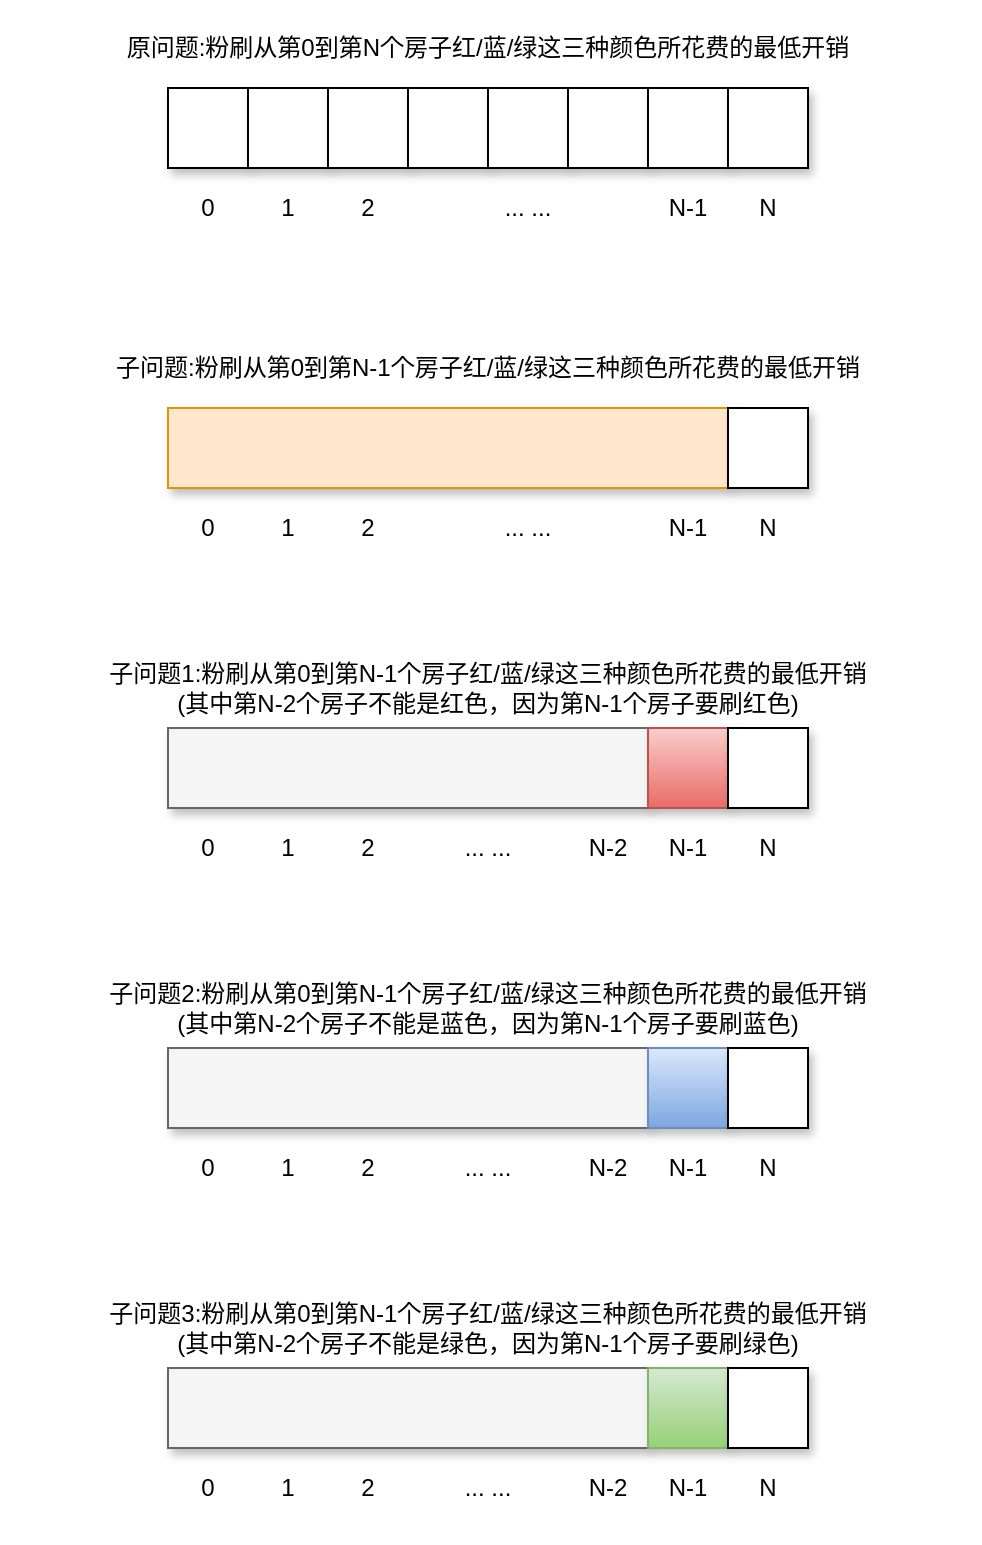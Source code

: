 <mxfile version="15.9.4" type="github">
  <diagram id="SVGDd0DbnBZiqsVmICR7" name="第 1 页">
    <mxGraphModel dx="1426" dy="771" grid="1" gridSize="10" guides="1" tooltips="1" connect="1" arrows="1" fold="1" page="1" pageScale="1" pageWidth="827" pageHeight="1169" math="0" shadow="0">
      <root>
        <mxCell id="0" />
        <mxCell id="1" parent="0" />
        <mxCell id="JjnWdpa1GhNg0SZbW0dm-36" value="" style="rounded=0;whiteSpace=wrap;html=1;glass=0;shadow=1;fillColor=#f5f5f5;strokeColor=#666666;fontColor=#333333;" vertex="1" parent="1">
          <mxGeometry x="120" y="720" width="240" height="40" as="geometry" />
        </mxCell>
        <mxCell id="JjnWdpa1GhNg0SZbW0dm-27" value="" style="rounded=0;whiteSpace=wrap;html=1;glass=0;shadow=1;fillColor=#f5f5f5;strokeColor=#666666;fontColor=#333333;" vertex="1" parent="1">
          <mxGeometry x="120" y="560" width="240" height="40" as="geometry" />
        </mxCell>
        <mxCell id="JjnWdpa1GhNg0SZbW0dm-1" value="" style="rounded=0;whiteSpace=wrap;html=1;glass=0;shadow=1;fillColor=#f5f5f5;strokeColor=#666666;fontColor=#333333;" vertex="1" parent="1">
          <mxGeometry x="120" y="400" width="240" height="40" as="geometry" />
        </mxCell>
        <mxCell id="JjnWdpa1GhNg0SZbW0dm-75" value="" style="rounded=0;whiteSpace=wrap;html=1;glass=0;shadow=1;fillColor=#d5e8d4;gradientColor=#97d077;strokeColor=#82b366;" vertex="1" parent="1">
          <mxGeometry x="360" y="720" width="40" height="40" as="geometry" />
        </mxCell>
        <mxCell id="JjnWdpa1GhNg0SZbW0dm-73" value="" style="rounded=0;whiteSpace=wrap;html=1;glass=0;shadow=1;fillColor=#f8cecc;strokeColor=#b85450;gradientColor=#ea6b66;" vertex="1" parent="1">
          <mxGeometry x="360" y="400" width="40" height="40" as="geometry" />
        </mxCell>
        <mxCell id="JjnWdpa1GhNg0SZbW0dm-74" value="" style="rounded=0;whiteSpace=wrap;html=1;glass=0;shadow=1;fillColor=#dae8fc;gradientColor=#7ea6e0;strokeColor=#6c8ebf;" vertex="1" parent="1">
          <mxGeometry x="360" y="560" width="40" height="40" as="geometry" />
        </mxCell>
        <mxCell id="JjnWdpa1GhNg0SZbW0dm-45" value="" style="rounded=0;whiteSpace=wrap;html=1;glass=0;shadow=1;" vertex="1" parent="1">
          <mxGeometry x="120" y="80" width="40" height="40" as="geometry" />
        </mxCell>
        <mxCell id="JjnWdpa1GhNg0SZbW0dm-55" value="" style="rounded=0;whiteSpace=wrap;html=1;glass=0;shadow=1;" vertex="1" parent="1">
          <mxGeometry x="160" y="80" width="40" height="40" as="geometry" />
        </mxCell>
        <mxCell id="JjnWdpa1GhNg0SZbW0dm-10" value="0" style="rounded=0;whiteSpace=wrap;html=1;glass=0;shadow=1;opacity=0;" vertex="1" parent="1">
          <mxGeometry x="120" y="440" width="40" height="40" as="geometry" />
        </mxCell>
        <mxCell id="JjnWdpa1GhNg0SZbW0dm-11" value="1" style="rounded=0;whiteSpace=wrap;html=1;glass=0;shadow=1;opacity=0;" vertex="1" parent="1">
          <mxGeometry x="160" y="440" width="40" height="40" as="geometry" />
        </mxCell>
        <mxCell id="JjnWdpa1GhNg0SZbW0dm-12" value="2" style="rounded=0;whiteSpace=wrap;html=1;glass=0;shadow=1;opacity=0;" vertex="1" parent="1">
          <mxGeometry x="200" y="440" width="40" height="40" as="geometry" />
        </mxCell>
        <mxCell id="JjnWdpa1GhNg0SZbW0dm-13" value="... ..." style="rounded=0;whiteSpace=wrap;html=1;glass=0;shadow=1;opacity=0;" vertex="1" parent="1">
          <mxGeometry x="240" y="440" width="80" height="40" as="geometry" />
        </mxCell>
        <mxCell id="JjnWdpa1GhNg0SZbW0dm-16" value="N-1" style="rounded=0;whiteSpace=wrap;html=1;glass=0;shadow=1;opacity=0;" vertex="1" parent="1">
          <mxGeometry x="360" y="440" width="40" height="40" as="geometry" />
        </mxCell>
        <mxCell id="JjnWdpa1GhNg0SZbW0dm-17" value="N" style="rounded=0;whiteSpace=wrap;html=1;glass=0;shadow=1;opacity=0;" vertex="1" parent="1">
          <mxGeometry x="400" y="440" width="40" height="40" as="geometry" />
        </mxCell>
        <mxCell id="JjnWdpa1GhNg0SZbW0dm-29" value="0" style="rounded=0;whiteSpace=wrap;html=1;glass=0;shadow=1;opacity=0;" vertex="1" parent="1">
          <mxGeometry x="120" y="600" width="40" height="40" as="geometry" />
        </mxCell>
        <mxCell id="JjnWdpa1GhNg0SZbW0dm-30" value="1" style="rounded=0;whiteSpace=wrap;html=1;glass=0;shadow=1;opacity=0;" vertex="1" parent="1">
          <mxGeometry x="160" y="600" width="40" height="40" as="geometry" />
        </mxCell>
        <mxCell id="JjnWdpa1GhNg0SZbW0dm-31" value="2" style="rounded=0;whiteSpace=wrap;html=1;glass=0;shadow=1;opacity=0;" vertex="1" parent="1">
          <mxGeometry x="200" y="600" width="40" height="40" as="geometry" />
        </mxCell>
        <mxCell id="JjnWdpa1GhNg0SZbW0dm-32" value="... ..." style="rounded=0;whiteSpace=wrap;html=1;glass=0;shadow=1;opacity=0;" vertex="1" parent="1">
          <mxGeometry x="240" y="600" width="80" height="40" as="geometry" />
        </mxCell>
        <mxCell id="JjnWdpa1GhNg0SZbW0dm-33" value="N-1" style="rounded=0;whiteSpace=wrap;html=1;glass=0;shadow=1;opacity=0;" vertex="1" parent="1">
          <mxGeometry x="360" y="600" width="40" height="40" as="geometry" />
        </mxCell>
        <mxCell id="JjnWdpa1GhNg0SZbW0dm-34" value="N" style="rounded=0;whiteSpace=wrap;html=1;glass=0;shadow=1;opacity=0;" vertex="1" parent="1">
          <mxGeometry x="400" y="600" width="40" height="40" as="geometry" />
        </mxCell>
        <mxCell id="JjnWdpa1GhNg0SZbW0dm-38" value="0" style="rounded=0;whiteSpace=wrap;html=1;glass=0;shadow=1;opacity=0;" vertex="1" parent="1">
          <mxGeometry x="120" y="760" width="40" height="40" as="geometry" />
        </mxCell>
        <mxCell id="JjnWdpa1GhNg0SZbW0dm-39" value="1" style="rounded=0;whiteSpace=wrap;html=1;glass=0;shadow=1;opacity=0;" vertex="1" parent="1">
          <mxGeometry x="160" y="760" width="40" height="40" as="geometry" />
        </mxCell>
        <mxCell id="JjnWdpa1GhNg0SZbW0dm-40" value="2" style="rounded=0;whiteSpace=wrap;html=1;glass=0;shadow=1;opacity=0;" vertex="1" parent="1">
          <mxGeometry x="200" y="760" width="40" height="40" as="geometry" />
        </mxCell>
        <mxCell id="JjnWdpa1GhNg0SZbW0dm-41" value="... ..." style="rounded=0;whiteSpace=wrap;html=1;glass=0;shadow=1;opacity=0;" vertex="1" parent="1">
          <mxGeometry x="240" y="760" width="80" height="40" as="geometry" />
        </mxCell>
        <mxCell id="JjnWdpa1GhNg0SZbW0dm-42" value="N-1" style="rounded=0;whiteSpace=wrap;html=1;glass=0;shadow=1;opacity=0;" vertex="1" parent="1">
          <mxGeometry x="360" y="760" width="40" height="40" as="geometry" />
        </mxCell>
        <mxCell id="JjnWdpa1GhNg0SZbW0dm-43" value="N" style="rounded=0;whiteSpace=wrap;html=1;glass=0;shadow=1;opacity=0;" vertex="1" parent="1">
          <mxGeometry x="400" y="760" width="40" height="40" as="geometry" />
        </mxCell>
        <mxCell id="JjnWdpa1GhNg0SZbW0dm-47" value="0" style="rounded=0;whiteSpace=wrap;html=1;glass=0;shadow=1;opacity=0;" vertex="1" parent="1">
          <mxGeometry x="120" y="120" width="40" height="40" as="geometry" />
        </mxCell>
        <mxCell id="JjnWdpa1GhNg0SZbW0dm-48" value="1" style="rounded=0;whiteSpace=wrap;html=1;glass=0;shadow=1;opacity=0;" vertex="1" parent="1">
          <mxGeometry x="160" y="120" width="40" height="40" as="geometry" />
        </mxCell>
        <mxCell id="JjnWdpa1GhNg0SZbW0dm-49" value="2" style="rounded=0;whiteSpace=wrap;html=1;glass=0;shadow=1;opacity=0;" vertex="1" parent="1">
          <mxGeometry x="200" y="120" width="40" height="40" as="geometry" />
        </mxCell>
        <mxCell id="JjnWdpa1GhNg0SZbW0dm-50" value="... ..." style="rounded=0;whiteSpace=wrap;html=1;glass=0;shadow=1;opacity=0;" vertex="1" parent="1">
          <mxGeometry x="240" y="120" width="120" height="40" as="geometry" />
        </mxCell>
        <mxCell id="JjnWdpa1GhNg0SZbW0dm-51" value="N-1" style="rounded=0;whiteSpace=wrap;html=1;glass=0;shadow=1;opacity=0;" vertex="1" parent="1">
          <mxGeometry x="360" y="120" width="40" height="40" as="geometry" />
        </mxCell>
        <mxCell id="JjnWdpa1GhNg0SZbW0dm-52" value="N" style="rounded=0;whiteSpace=wrap;html=1;glass=0;shadow=1;opacity=0;" vertex="1" parent="1">
          <mxGeometry x="400" y="120" width="40" height="40" as="geometry" />
        </mxCell>
        <mxCell id="JjnWdpa1GhNg0SZbW0dm-54" value="" style="rounded=0;whiteSpace=wrap;html=1;glass=0;shadow=1;" vertex="1" parent="1">
          <mxGeometry x="200" y="80" width="40" height="40" as="geometry" />
        </mxCell>
        <mxCell id="JjnWdpa1GhNg0SZbW0dm-57" value="" style="rounded=0;whiteSpace=wrap;html=1;glass=0;shadow=1;" vertex="1" parent="1">
          <mxGeometry x="240" y="80" width="40" height="40" as="geometry" />
        </mxCell>
        <mxCell id="JjnWdpa1GhNg0SZbW0dm-56" value="" style="rounded=0;whiteSpace=wrap;html=1;glass=0;shadow=1;" vertex="1" parent="1">
          <mxGeometry x="280" y="80" width="40" height="40" as="geometry" />
        </mxCell>
        <mxCell id="JjnWdpa1GhNg0SZbW0dm-58" value="" style="rounded=0;whiteSpace=wrap;html=1;glass=0;shadow=1;" vertex="1" parent="1">
          <mxGeometry x="320" y="80" width="40" height="40" as="geometry" />
        </mxCell>
        <mxCell id="JjnWdpa1GhNg0SZbW0dm-53" value="" style="rounded=0;whiteSpace=wrap;html=1;glass=0;shadow=1;" vertex="1" parent="1">
          <mxGeometry x="360" y="80" width="40" height="40" as="geometry" />
        </mxCell>
        <mxCell id="JjnWdpa1GhNg0SZbW0dm-46" value="" style="rounded=0;whiteSpace=wrap;html=1;glass=0;shadow=1;" vertex="1" parent="1">
          <mxGeometry x="400" y="80" width="40" height="40" as="geometry" />
        </mxCell>
        <mxCell id="JjnWdpa1GhNg0SZbW0dm-59" value="原问题:粉刷从第0到第N个房子红/蓝/绿这三种颜色所花费的最低开销" style="text;html=1;strokeColor=none;fillColor=none;align=center;verticalAlign=middle;whiteSpace=wrap;rounded=0;shadow=1;glass=0;opacity=0;" vertex="1" parent="1">
          <mxGeometry x="40" y="40" width="480" height="40" as="geometry" />
        </mxCell>
        <mxCell id="JjnWdpa1GhNg0SZbW0dm-60" value="子问题1:粉刷从第0到第N-1个房子红/蓝/绿这三种颜色所花费的最低开销&lt;br&gt;(其中第N-2个房子不能是红色，因为第N-1个房子要刷红色)" style="text;html=1;strokeColor=none;fillColor=none;align=center;verticalAlign=middle;whiteSpace=wrap;rounded=0;shadow=1;glass=0;opacity=0;" vertex="1" parent="1">
          <mxGeometry x="40" y="360" width="480" height="40" as="geometry" />
        </mxCell>
        <mxCell id="JjnWdpa1GhNg0SZbW0dm-61" value="子问题2:粉刷从第0到第N-1个房子红/蓝/绿这三种颜色所花费的最低开销&lt;br&gt;(其中第N-2个房子不能是蓝色，因为第N-1个房子要刷蓝色)" style="text;html=1;strokeColor=none;fillColor=none;align=center;verticalAlign=middle;whiteSpace=wrap;rounded=0;shadow=1;glass=0;opacity=0;" vertex="1" parent="1">
          <mxGeometry x="40" y="520" width="480" height="40" as="geometry" />
        </mxCell>
        <mxCell id="JjnWdpa1GhNg0SZbW0dm-62" value="子问题3:粉刷从第0到第N-1个房子红/蓝/绿这三种颜色所花费的最低开销&lt;br&gt;(其中第N-2个房子不能是绿色，因为第N-1个房子要刷绿色)" style="text;html=1;strokeColor=none;fillColor=none;align=center;verticalAlign=middle;whiteSpace=wrap;rounded=0;shadow=1;glass=0;opacity=0;" vertex="1" parent="1">
          <mxGeometry x="40" y="680" width="480" height="40" as="geometry" />
        </mxCell>
        <mxCell id="JjnWdpa1GhNg0SZbW0dm-63" value="" style="rounded=0;whiteSpace=wrap;html=1;glass=0;shadow=1;fillColor=#ffe6cc;strokeColor=#d79b00;" vertex="1" parent="1">
          <mxGeometry x="120" y="240" width="280" height="40" as="geometry" />
        </mxCell>
        <mxCell id="JjnWdpa1GhNg0SZbW0dm-65" value="0" style="rounded=0;whiteSpace=wrap;html=1;glass=0;shadow=1;opacity=0;" vertex="1" parent="1">
          <mxGeometry x="120" y="280" width="40" height="40" as="geometry" />
        </mxCell>
        <mxCell id="JjnWdpa1GhNg0SZbW0dm-66" value="1" style="rounded=0;whiteSpace=wrap;html=1;glass=0;shadow=1;opacity=0;" vertex="1" parent="1">
          <mxGeometry x="160" y="280" width="40" height="40" as="geometry" />
        </mxCell>
        <mxCell id="JjnWdpa1GhNg0SZbW0dm-67" value="2" style="rounded=0;whiteSpace=wrap;html=1;glass=0;shadow=1;opacity=0;" vertex="1" parent="1">
          <mxGeometry x="200" y="280" width="40" height="40" as="geometry" />
        </mxCell>
        <mxCell id="JjnWdpa1GhNg0SZbW0dm-68" value="... ..." style="rounded=0;whiteSpace=wrap;html=1;glass=0;shadow=1;opacity=0;" vertex="1" parent="1">
          <mxGeometry x="240" y="280" width="120" height="40" as="geometry" />
        </mxCell>
        <mxCell id="JjnWdpa1GhNg0SZbW0dm-69" value="N-1" style="rounded=0;whiteSpace=wrap;html=1;glass=0;shadow=1;opacity=0;" vertex="1" parent="1">
          <mxGeometry x="360" y="280" width="40" height="40" as="geometry" />
        </mxCell>
        <mxCell id="JjnWdpa1GhNg0SZbW0dm-70" value="N" style="rounded=0;whiteSpace=wrap;html=1;glass=0;shadow=1;opacity=0;" vertex="1" parent="1">
          <mxGeometry x="400" y="280" width="40" height="40" as="geometry" />
        </mxCell>
        <mxCell id="JjnWdpa1GhNg0SZbW0dm-72" value="子问题:粉刷从第0到第N-1个房子红/蓝/绿这三种颜色所花费的最低开销" style="text;html=1;strokeColor=none;fillColor=none;align=center;verticalAlign=middle;whiteSpace=wrap;rounded=0;shadow=1;glass=0;opacity=0;" vertex="1" parent="1">
          <mxGeometry x="40" y="200" width="480" height="40" as="geometry" />
        </mxCell>
        <mxCell id="JjnWdpa1GhNg0SZbW0dm-64" value="" style="rounded=0;whiteSpace=wrap;html=1;glass=0;shadow=1;" vertex="1" parent="1">
          <mxGeometry x="400" y="240" width="40" height="40" as="geometry" />
        </mxCell>
        <mxCell id="JjnWdpa1GhNg0SZbW0dm-9" value="" style="rounded=0;whiteSpace=wrap;html=1;glass=0;shadow=1;" vertex="1" parent="1">
          <mxGeometry x="400" y="400" width="40" height="40" as="geometry" />
        </mxCell>
        <mxCell id="JjnWdpa1GhNg0SZbW0dm-28" value="" style="rounded=0;whiteSpace=wrap;html=1;glass=0;shadow=1;" vertex="1" parent="1">
          <mxGeometry x="400" y="560" width="40" height="40" as="geometry" />
        </mxCell>
        <mxCell id="JjnWdpa1GhNg0SZbW0dm-37" value="" style="rounded=0;whiteSpace=wrap;html=1;glass=0;shadow=1;" vertex="1" parent="1">
          <mxGeometry x="400" y="720" width="40" height="40" as="geometry" />
        </mxCell>
        <mxCell id="JjnWdpa1GhNg0SZbW0dm-76" value="N-2" style="rounded=0;whiteSpace=wrap;html=1;glass=0;shadow=1;opacity=0;" vertex="1" parent="1">
          <mxGeometry x="320" y="440" width="40" height="40" as="geometry" />
        </mxCell>
        <mxCell id="JjnWdpa1GhNg0SZbW0dm-77" value="N-2" style="rounded=0;whiteSpace=wrap;html=1;glass=0;shadow=1;opacity=0;" vertex="1" parent="1">
          <mxGeometry x="320" y="600" width="40" height="40" as="geometry" />
        </mxCell>
        <mxCell id="JjnWdpa1GhNg0SZbW0dm-78" value="N-2" style="rounded=0;whiteSpace=wrap;html=1;glass=0;shadow=1;opacity=0;" vertex="1" parent="1">
          <mxGeometry x="320" y="760" width="40" height="40" as="geometry" />
        </mxCell>
      </root>
    </mxGraphModel>
  </diagram>
</mxfile>
